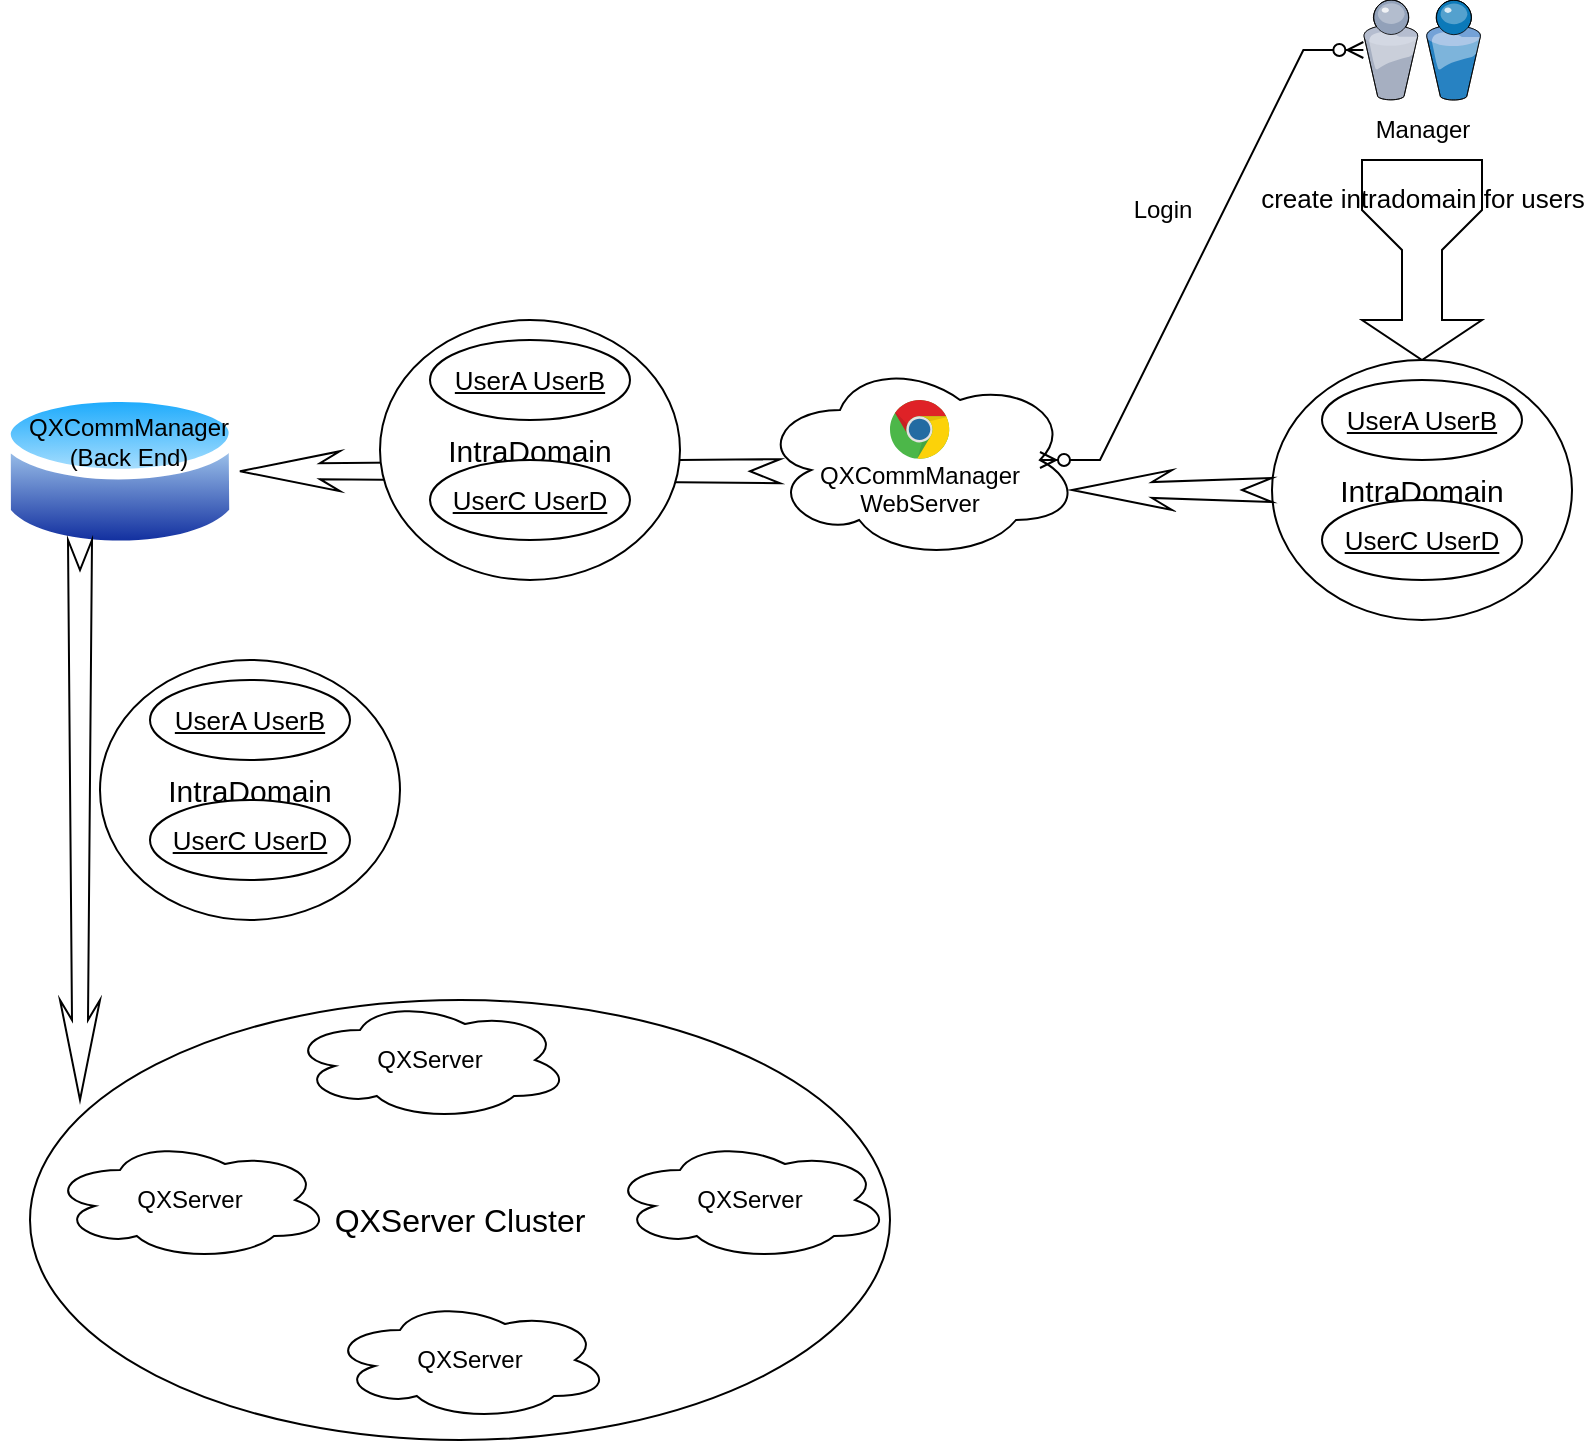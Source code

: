 <mxfile version="20.8.16" type="device"><diagram id="prtHgNgQTEPvFCAcTncT" name="Page-1"><mxGraphModel dx="1418" dy="820" grid="1" gridSize="10" guides="1" tooltips="1" connect="1" arrows="1" fold="1" page="1" pageScale="1" pageWidth="827" pageHeight="1169" math="0" shadow="0"><root><mxCell id="0"/><mxCell id="1" parent="0"/><mxCell id="_mSqf-H-DiwBKL3op5PE-26" value="" style="html=1;shadow=0;dashed=0;align=center;verticalAlign=middle;shape=mxgraph.arrows2.stylisedArrow;dy=0.6;dx=40;notch=15;feather=0.4;fontSize=13;direction=west;" parent="1" vertex="1"><mxGeometry x="130" y="275.6" width="270" height="20" as="geometry"/></mxCell><mxCell id="_mSqf-H-DiwBKL3op5PE-19" value="&lt;font style=&quot;font-size: 15px;&quot;&gt;IntraDomain&lt;/font&gt;" style="ellipse;whiteSpace=wrap;html=1;fontSize=13;" parent="1" vertex="1"><mxGeometry x="646" y="230" width="150" height="130" as="geometry"/></mxCell><mxCell id="TnhMVnfTdFmaSQP4_tcL-5" value="" style="aspect=fixed;perimeter=ellipsePerimeter;html=1;align=center;shadow=0;dashed=0;spacingTop=3;image;image=img/lib/active_directory/database.svg;" parent="1" vertex="1"><mxGeometry x="10" y="241.2" width="120" height="88.8" as="geometry"/></mxCell><mxCell id="TnhMVnfTdFmaSQP4_tcL-6" value="QXCommManager&lt;br style=&quot;border-color: var(--border-color);&quot;&gt;&lt;span style=&quot;&quot;&gt;(Back&amp;nbsp;End)&lt;/span&gt;" style="text;html=1;align=center;verticalAlign=middle;resizable=0;points=[];autosize=1;strokeColor=none;fillColor=none;" parent="1" vertex="1"><mxGeometry x="14" y="251.2" width="120" height="40" as="geometry"/></mxCell><mxCell id="_mSqf-H-DiwBKL3op5PE-1" value="&lt;br&gt;&lt;br&gt;QXCommManager&lt;br&gt;WebServer" style="ellipse;shape=cloud;whiteSpace=wrap;html=1;align=center;" parent="1" vertex="1"><mxGeometry x="390" y="230" width="160" height="100" as="geometry"/></mxCell><mxCell id="_mSqf-H-DiwBKL3op5PE-2" value="" style="dashed=0;outlineConnect=0;html=1;align=center;labelPosition=center;verticalLabelPosition=bottom;verticalAlign=top;shape=mxgraph.weblogos.chrome" parent="1" vertex="1"><mxGeometry x="455" y="250" width="30" height="30" as="geometry"/></mxCell><mxCell id="_mSqf-H-DiwBKL3op5PE-3" value="" style="verticalLabelPosition=bottom;sketch=0;aspect=fixed;html=1;verticalAlign=top;strokeColor=none;align=center;outlineConnect=0;shape=mxgraph.citrix.users;" parent="1" vertex="1"><mxGeometry x="691.68" y="50" width="58.64" height="50" as="geometry"/></mxCell><mxCell id="_mSqf-H-DiwBKL3op5PE-4" value="Manager" style="text;html=1;align=center;verticalAlign=middle;resizable=0;points=[];autosize=1;strokeColor=none;fillColor=none;" parent="1" vertex="1"><mxGeometry x="686" y="100" width="70" height="30" as="geometry"/></mxCell><mxCell id="_mSqf-H-DiwBKL3op5PE-6" value="" style="edgeStyle=entityRelationEdgeStyle;fontSize=12;html=1;endArrow=ERzeroToMany;endFill=1;startArrow=ERzeroToMany;rounded=0;exitX=0.875;exitY=0.5;exitDx=0;exitDy=0;exitPerimeter=0;" parent="1" source="_mSqf-H-DiwBKL3op5PE-1" target="_mSqf-H-DiwBKL3op5PE-3" edge="1"><mxGeometry width="100" height="100" relative="1" as="geometry"><mxPoint x="496" y="480" as="sourcePoint"/><mxPoint x="596" y="380" as="targetPoint"/></mxGeometry></mxCell><mxCell id="_mSqf-H-DiwBKL3op5PE-7" value="Login" style="text;html=1;align=center;verticalAlign=middle;resizable=0;points=[];autosize=1;strokeColor=none;fillColor=none;" parent="1" vertex="1"><mxGeometry x="566" y="140" width="50" height="30" as="geometry"/></mxCell><mxCell id="_mSqf-H-DiwBKL3op5PE-11" value="&lt;font style=&quot;font-size: 13px;&quot;&gt;create intradomain for users&lt;br&gt;&lt;br&gt;&lt;br&gt;&lt;br&gt;&lt;br&gt;&lt;/font&gt;" style="html=1;shadow=0;dashed=0;align=center;verticalAlign=middle;shape=mxgraph.arrows2.tailedArrow;dy1=10;dx1=20;notch=0;arrowHead=20;dx2=25;dy2=30;direction=south;" parent="1" vertex="1"><mxGeometry x="691" y="130" width="60" height="100" as="geometry"/></mxCell><mxCell id="_mSqf-H-DiwBKL3op5PE-17" value="UserA UserB" style="ellipse;whiteSpace=wrap;html=1;align=center;fontStyle=4;fontSize=13;" parent="1" vertex="1"><mxGeometry x="671" y="240" width="100" height="40" as="geometry"/></mxCell><mxCell id="_mSqf-H-DiwBKL3op5PE-18" value="UserC UserD" style="ellipse;whiteSpace=wrap;html=1;align=center;fontStyle=4;fontSize=13;" parent="1" vertex="1"><mxGeometry x="671" y="300" width="100" height="40" as="geometry"/></mxCell><mxCell id="_mSqf-H-DiwBKL3op5PE-21" value="" style="html=1;shadow=0;dashed=0;align=center;verticalAlign=middle;shape=mxgraph.arrows2.stylisedArrow;dy=0.6;dx=40;notch=15;feather=0.4;fontSize=13;direction=west;" parent="1" vertex="1"><mxGeometry x="546" y="285" width="100" height="20" as="geometry"/></mxCell><mxCell id="_mSqf-H-DiwBKL3op5PE-23" value="&lt;font style=&quot;font-size: 15px;&quot;&gt;IntraDomain&lt;/font&gt;" style="ellipse;whiteSpace=wrap;html=1;fontSize=13;" parent="1" vertex="1"><mxGeometry x="200" y="210" width="150" height="130" as="geometry"/></mxCell><mxCell id="_mSqf-H-DiwBKL3op5PE-24" value="UserA UserB" style="ellipse;whiteSpace=wrap;html=1;align=center;fontStyle=4;fontSize=13;" parent="1" vertex="1"><mxGeometry x="225" y="220" width="100" height="40" as="geometry"/></mxCell><mxCell id="_mSqf-H-DiwBKL3op5PE-25" value="UserC UserD" style="ellipse;whiteSpace=wrap;html=1;align=center;fontStyle=4;fontSize=13;" parent="1" vertex="1"><mxGeometry x="225" y="280" width="100" height="40" as="geometry"/></mxCell><mxCell id="-J6vXzbU0NT3k6045O15-2" value="&lt;font style=&quot;font-size: 16px;&quot;&gt;QXServer Cluster&lt;/font&gt;" style="ellipse;whiteSpace=wrap;html=1;fontSize=14;" parent="1" vertex="1"><mxGeometry x="25" y="550" width="430" height="220" as="geometry"/></mxCell><mxCell id="-J6vXzbU0NT3k6045O15-3" value="QXServer" style="ellipse;shape=cloud;whiteSpace=wrap;html=1;align=center;" parent="1" vertex="1"><mxGeometry x="155" y="550" width="140" height="60" as="geometry"/></mxCell><mxCell id="-J6vXzbU0NT3k6045O15-4" value="QXServer" style="ellipse;shape=cloud;whiteSpace=wrap;html=1;align=center;" parent="1" vertex="1"><mxGeometry x="35" y="620" width="140" height="60" as="geometry"/></mxCell><mxCell id="-J6vXzbU0NT3k6045O15-5" value="QXServer" style="ellipse;shape=cloud;whiteSpace=wrap;html=1;align=center;" parent="1" vertex="1"><mxGeometry x="315" y="620" width="140" height="60" as="geometry"/></mxCell><mxCell id="-J6vXzbU0NT3k6045O15-6" value="QXServer" style="ellipse;shape=cloud;whiteSpace=wrap;html=1;align=center;" parent="1" vertex="1"><mxGeometry x="175" y="700" width="140" height="60" as="geometry"/></mxCell><mxCell id="-J6vXzbU0NT3k6045O15-7" value="&lt;font style=&quot;font-size: 15px;&quot;&gt;IntraDomain&lt;/font&gt;" style="ellipse;whiteSpace=wrap;html=1;fontSize=13;" parent="1" vertex="1"><mxGeometry x="60" y="380" width="150" height="130" as="geometry"/></mxCell><mxCell id="-J6vXzbU0NT3k6045O15-8" value="UserA UserB" style="ellipse;whiteSpace=wrap;html=1;align=center;fontStyle=4;fontSize=13;" parent="1" vertex="1"><mxGeometry x="85" y="390" width="100" height="40" as="geometry"/></mxCell><mxCell id="-J6vXzbU0NT3k6045O15-9" value="UserC UserD" style="ellipse;whiteSpace=wrap;html=1;align=center;fontStyle=4;fontSize=13;" parent="1" vertex="1"><mxGeometry x="85" y="450" width="100" height="40" as="geometry"/></mxCell><mxCell id="-J6vXzbU0NT3k6045O15-10" value="" style="html=1;shadow=0;dashed=0;align=center;verticalAlign=middle;shape=mxgraph.arrows2.stylisedArrow;dy=0.6;dx=40;notch=15;feather=0.4;fontSize=13;direction=south;" parent="1" vertex="1"><mxGeometry x="40" y="320" width="20" height="280" as="geometry"/></mxCell></root></mxGraphModel></diagram></mxfile>